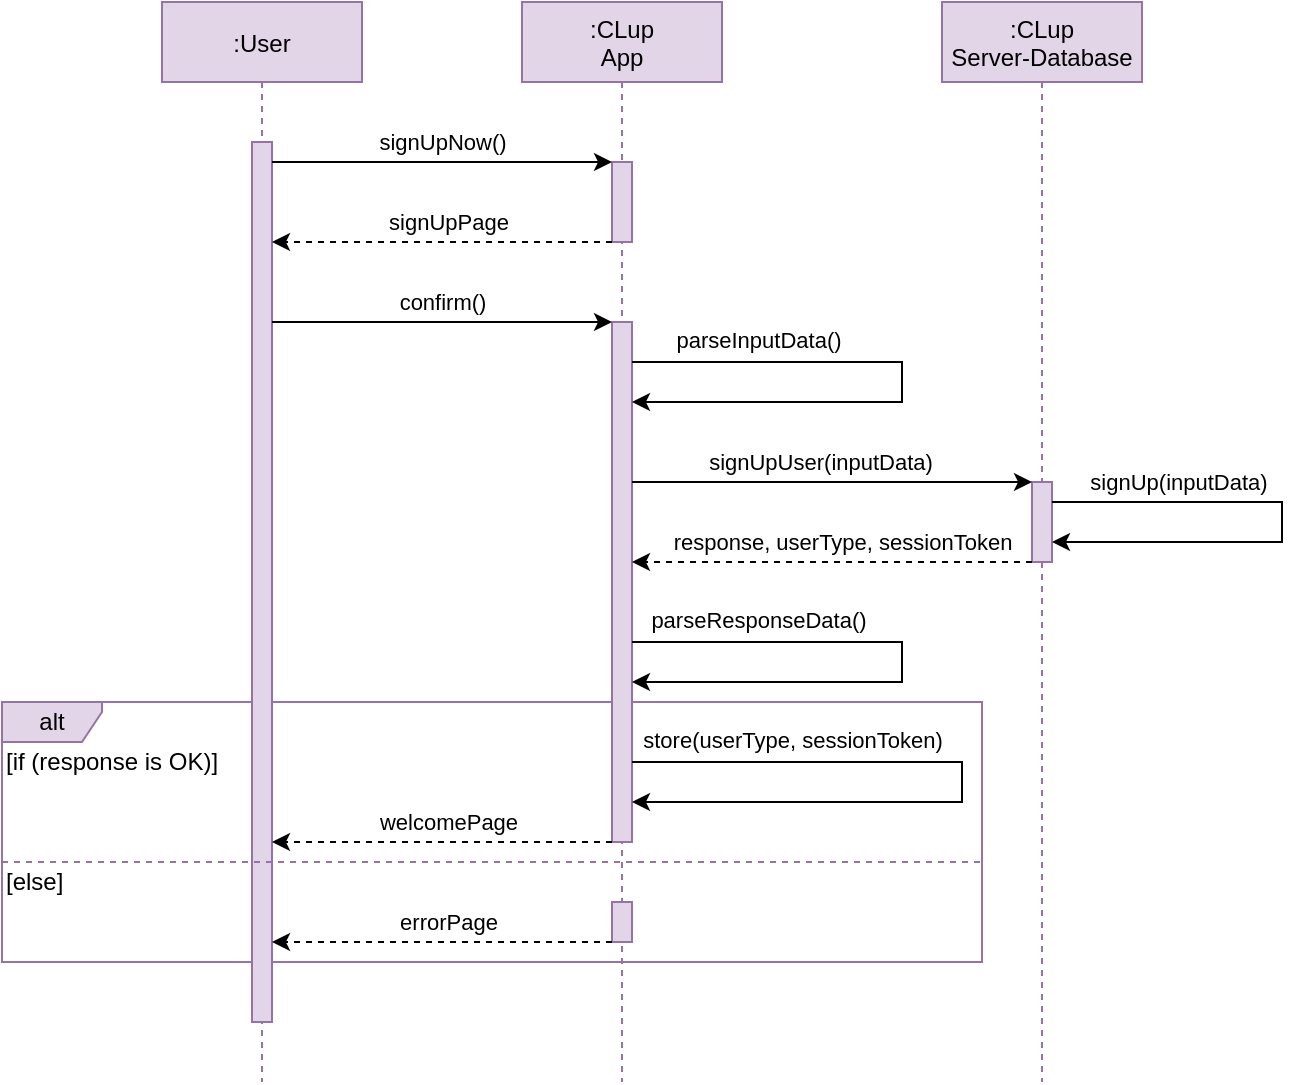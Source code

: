 <mxfile version="13.9.3" type="google"><diagram id="kgpKYQtTHZ0yAKxKKP6v" name="Page-1"><mxGraphModel dx="1878" dy="1048" grid="1" gridSize="10" guides="1" tooltips="1" connect="1" arrows="1" fold="1" page="1" pageScale="1" pageWidth="850" pageHeight="1100" math="0" shadow="0"><root><mxCell id="0"/><mxCell id="1" parent="0"/><mxCell id="1RnRAPhu5Lm07HQ_QJAN-17" value="alt" style="shape=umlFrame;whiteSpace=wrap;html=1;rounded=0;shadow=0;strokeColor=#9673a6;strokeWidth=1;fillColor=#e1d5e7;width=50;height=20;" parent="1" vertex="1"><mxGeometry x="100" y="470" width="490" height="130" as="geometry"/></mxCell><mxCell id="3nuBFxr9cyL0pnOWT2aG-1" value=":User" style="shape=umlLifeline;perimeter=lifelinePerimeter;container=1;collapsible=0;recursiveResize=0;rounded=0;shadow=0;strokeWidth=1;fillColor=#e1d5e7;strokeColor=#9673a6;" parent="1" vertex="1"><mxGeometry x="180" y="120" width="100" height="540" as="geometry"/></mxCell><mxCell id="3nuBFxr9cyL0pnOWT2aG-2" value="" style="points=[];perimeter=orthogonalPerimeter;rounded=0;shadow=0;strokeWidth=1;fillColor=#e1d5e7;strokeColor=#9673a6;" parent="3nuBFxr9cyL0pnOWT2aG-1" vertex="1"><mxGeometry x="45" y="70" width="10" height="440" as="geometry"/></mxCell><mxCell id="3nuBFxr9cyL0pnOWT2aG-5" value=":CLup&#10;App" style="shape=umlLifeline;perimeter=lifelinePerimeter;container=1;collapsible=0;recursiveResize=0;rounded=0;shadow=0;strokeWidth=1;fillColor=#e1d5e7;strokeColor=#9673a6;" parent="1" vertex="1"><mxGeometry x="360" y="120" width="100" height="540" as="geometry"/></mxCell><mxCell id="YAa7T2UwzeYT11A3gGJA-1" value="" style="points=[];perimeter=orthogonalPerimeter;rounded=0;shadow=0;strokeWidth=1;fillColor=#e1d5e7;strokeColor=#9673a6;" vertex="1" parent="3nuBFxr9cyL0pnOWT2aG-5"><mxGeometry x="45" y="80" width="10" height="40" as="geometry"/></mxCell><mxCell id="YAa7T2UwzeYT11A3gGJA-16" value="" style="points=[];perimeter=orthogonalPerimeter;rounded=0;shadow=0;strokeWidth=1;fillColor=#e1d5e7;strokeColor=#9673a6;" vertex="1" parent="3nuBFxr9cyL0pnOWT2aG-5"><mxGeometry x="45" y="450" width="10" height="20" as="geometry"/></mxCell><mxCell id="7JdzxIPSqIo2gTzsp7pq-4" value=":CLup&#10;Server-Database" style="shape=umlLifeline;perimeter=lifelinePerimeter;container=1;collapsible=0;recursiveResize=0;rounded=0;shadow=0;strokeWidth=1;fillColor=#e1d5e7;strokeColor=#9673a6;size=40;" parent="1" vertex="1"><mxGeometry x="570" y="120" width="100" height="540" as="geometry"/></mxCell><mxCell id="7JdzxIPSqIo2gTzsp7pq-5" value="" style="points=[];perimeter=orthogonalPerimeter;rounded=0;shadow=0;strokeWidth=1;fillColor=#e1d5e7;strokeColor=#9673a6;" parent="7JdzxIPSqIo2gTzsp7pq-4" vertex="1"><mxGeometry x="45" y="240" width="10" height="40" as="geometry"/></mxCell><mxCell id="7JdzxIPSqIo2gTzsp7pq-27" value="&lt;meta charset=&quot;utf-8&quot;&gt;&lt;span style=&quot;color: rgba(0, 0, 0, 0); font-family: monospace; font-size: 0px; font-style: normal; font-weight: 400; letter-spacing: normal; text-indent: 0px; text-transform: none; word-spacing: 0px; background-color: rgb(248, 249, 250); display: inline; float: none;&quot;&gt;&amp;nbsp;&lt;/span&gt;" style="edgeStyle=orthogonalEdgeStyle;rounded=0;orthogonalLoop=1;jettySize=auto;html=1;" parent="7JdzxIPSqIo2gTzsp7pq-4" source="7JdzxIPSqIo2gTzsp7pq-5" target="7JdzxIPSqIo2gTzsp7pq-5" edge="1"><mxGeometry relative="1" as="geometry"><Array as="points"><mxPoint x="170" y="250"/><mxPoint x="170" y="270"/></Array></mxGeometry></mxCell><mxCell id="7JdzxIPSqIo2gTzsp7pq-28" value="signUp(inputData)" style="edgeLabel;html=1;align=center;verticalAlign=middle;resizable=0;points=[];" parent="7JdzxIPSqIo2gTzsp7pq-27" vertex="1" connectable="0"><mxGeometry x="-0.739" relative="1" as="geometry"><mxPoint x="29.76" y="-10" as="offset"/></mxGeometry></mxCell><mxCell id="wEyUh7sZ4aybXk5iiQh8-13" value="" style="points=[];perimeter=orthogonalPerimeter;rounded=0;shadow=0;strokeWidth=1;fillColor=#e1d5e7;strokeColor=#9673a6;" parent="1" vertex="1"><mxGeometry x="405" y="280" width="10" height="260" as="geometry"/></mxCell><mxCell id="wEyUh7sZ4aybXk5iiQh8-30" style="edgeStyle=orthogonalEdgeStyle;rounded=0;orthogonalLoop=1;jettySize=auto;html=1;dashed=1;" parent="1" source="7JdzxIPSqIo2gTzsp7pq-5" edge="1" target="wEyUh7sZ4aybXk5iiQh8-13"><mxGeometry relative="1" as="geometry"><Array as="points"><mxPoint x="590" y="400"/><mxPoint x="590" y="400"/></Array><mxPoint x="415" y="460" as="targetPoint"/><mxPoint x="670" y="420" as="sourcePoint"/></mxGeometry></mxCell><mxCell id="wEyUh7sZ4aybXk5iiQh8-31" value="response, userType, sessionToken" style="edgeLabel;html=1;align=center;verticalAlign=middle;resizable=0;points=[];" parent="wEyUh7sZ4aybXk5iiQh8-30" vertex="1" connectable="0"><mxGeometry x="-0.15" y="5" relative="1" as="geometry"><mxPoint x="-9.8" y="-15" as="offset"/></mxGeometry></mxCell><mxCell id="wEyUh7sZ4aybXk5iiQh8-37" style="edgeStyle=orthogonalEdgeStyle;rounded=0;orthogonalLoop=1;jettySize=auto;html=1;" parent="1" target="7JdzxIPSqIo2gTzsp7pq-5" edge="1"><mxGeometry relative="1" as="geometry"><mxPoint x="415" y="360" as="sourcePoint"/><mxPoint x="425" y="380.5" as="targetPoint"/><Array as="points"><mxPoint x="550" y="360"/><mxPoint x="550" y="360"/></Array></mxGeometry></mxCell><mxCell id="wEyUh7sZ4aybXk5iiQh8-38" value="signUpUser(inputData)" style="edgeLabel;html=1;align=center;verticalAlign=middle;resizable=0;points=[];" parent="wEyUh7sZ4aybXk5iiQh8-37" vertex="1" connectable="0"><mxGeometry x="-0.435" y="-2" relative="1" as="geometry"><mxPoint x="37.0" y="-12" as="offset"/></mxGeometry></mxCell><mxCell id="1RnRAPhu5Lm07HQ_QJAN-18" value="[if (response is OK)]" style="text;html=1;align=left;verticalAlign=middle;resizable=0;points=[];autosize=1;" parent="1" vertex="1"><mxGeometry x="100" y="490" width="120" height="20" as="geometry"/></mxCell><mxCell id="1RnRAPhu5Lm07HQ_QJAN-19" style="edgeStyle=orthogonalEdgeStyle;rounded=0;orthogonalLoop=1;jettySize=auto;html=1;" parent="1" edge="1" target="wEyUh7sZ4aybXk5iiQh8-13" source="wEyUh7sZ4aybXk5iiQh8-13"><mxGeometry relative="1" as="geometry"><mxPoint x="415" y="440" as="sourcePoint"/><mxPoint x="415" y="460" as="targetPoint"/><Array as="points"><mxPoint x="550" y="440"/><mxPoint x="550" y="460"/></Array></mxGeometry></mxCell><mxCell id="1RnRAPhu5Lm07HQ_QJAN-20" value="parseResponseData()" style="edgeLabel;html=1;align=center;verticalAlign=middle;resizable=0;points=[];" parent="1RnRAPhu5Lm07HQ_QJAN-19" vertex="1" connectable="0"><mxGeometry x="-0.435" y="-2" relative="1" as="geometry"><mxPoint x="-18.86" y="-13.03" as="offset"/></mxGeometry></mxCell><mxCell id="5_1rXShNuwzfsD5ebmAd-3" style="edgeStyle=orthogonalEdgeStyle;rounded=0;orthogonalLoop=1;jettySize=auto;html=1;" parent="1" target="wEyUh7sZ4aybXk5iiQh8-13" edge="1"><mxGeometry relative="1" as="geometry"><Array as="points"><mxPoint x="380" y="280"/><mxPoint x="380" y="280"/></Array><mxPoint x="235" y="280" as="sourcePoint"/></mxGeometry></mxCell><mxCell id="5_1rXShNuwzfsD5ebmAd-4" value="confirm()" style="edgeLabel;html=1;align=center;verticalAlign=middle;resizable=0;points=[];" parent="5_1rXShNuwzfsD5ebmAd-3" vertex="1" connectable="0"><mxGeometry x="0.706" y="47" relative="1" as="geometry"><mxPoint x="-60.14" y="37" as="offset"/></mxGeometry></mxCell><mxCell id="YAa7T2UwzeYT11A3gGJA-2" style="edgeStyle=orthogonalEdgeStyle;rounded=0;orthogonalLoop=1;jettySize=auto;html=1;" edge="1" parent="1" source="3nuBFxr9cyL0pnOWT2aG-2" target="YAa7T2UwzeYT11A3gGJA-1"><mxGeometry relative="1" as="geometry"><Array as="points"><mxPoint x="390" y="200"/><mxPoint x="390" y="200"/></Array><mxPoint x="270" y="250" as="sourcePoint"/><mxPoint x="440" y="250" as="targetPoint"/></mxGeometry></mxCell><mxCell id="YAa7T2UwzeYT11A3gGJA-3" value="signUpNow()" style="edgeLabel;html=1;align=center;verticalAlign=middle;resizable=0;points=[];" vertex="1" connectable="0" parent="YAa7T2UwzeYT11A3gGJA-2"><mxGeometry x="0.706" y="47" relative="1" as="geometry"><mxPoint x="-60.14" y="37" as="offset"/></mxGeometry></mxCell><mxCell id="YAa7T2UwzeYT11A3gGJA-4" style="edgeStyle=orthogonalEdgeStyle;rounded=0;orthogonalLoop=1;jettySize=auto;html=1;dashed=1;" edge="1" parent="1" source="YAa7T2UwzeYT11A3gGJA-1" target="3nuBFxr9cyL0pnOWT2aG-2"><mxGeometry relative="1" as="geometry"><Array as="points"><mxPoint x="340" y="240"/><mxPoint x="340" y="240"/></Array><mxPoint x="245" y="270" as="targetPoint"/><mxPoint x="415" y="270" as="sourcePoint"/></mxGeometry></mxCell><mxCell id="YAa7T2UwzeYT11A3gGJA-5" value="signUpPage" style="edgeLabel;html=1;align=center;verticalAlign=middle;resizable=0;points=[];" vertex="1" connectable="0" parent="YAa7T2UwzeYT11A3gGJA-4"><mxGeometry x="-0.15" y="5" relative="1" as="geometry"><mxPoint x="-9.8" y="-15" as="offset"/></mxGeometry></mxCell><mxCell id="YAa7T2UwzeYT11A3gGJA-6" style="edgeStyle=orthogonalEdgeStyle;rounded=0;orthogonalLoop=1;jettySize=auto;html=1;" edge="1" parent="1" source="wEyUh7sZ4aybXk5iiQh8-13" target="wEyUh7sZ4aybXk5iiQh8-13"><mxGeometry relative="1" as="geometry"><mxPoint x="415" y="290" as="sourcePoint"/><mxPoint x="415" y="310" as="targetPoint"/><Array as="points"><mxPoint x="550" y="300"/><mxPoint x="550" y="320"/></Array></mxGeometry></mxCell><mxCell id="YAa7T2UwzeYT11A3gGJA-7" value="parseInputData()" style="edgeLabel;html=1;align=center;verticalAlign=middle;resizable=0;points=[];" vertex="1" connectable="0" parent="YAa7T2UwzeYT11A3gGJA-6"><mxGeometry x="-0.435" y="-2" relative="1" as="geometry"><mxPoint x="-18.86" y="-13.03" as="offset"/></mxGeometry></mxCell><mxCell id="YAa7T2UwzeYT11A3gGJA-10" style="edgeStyle=orthogonalEdgeStyle;rounded=0;orthogonalLoop=1;jettySize=auto;html=1;" edge="1" parent="1" source="wEyUh7sZ4aybXk5iiQh8-13" target="wEyUh7sZ4aybXk5iiQh8-13"><mxGeometry relative="1" as="geometry"><mxPoint x="425" y="500" as="sourcePoint"/><mxPoint x="425" y="520" as="targetPoint"/><Array as="points"><mxPoint x="580" y="500"/><mxPoint x="580" y="520"/></Array></mxGeometry></mxCell><mxCell id="YAa7T2UwzeYT11A3gGJA-11" value="store(userType, sessionToken)" style="edgeLabel;html=1;align=center;verticalAlign=middle;resizable=0;points=[];" vertex="1" connectable="0" parent="YAa7T2UwzeYT11A3gGJA-10"><mxGeometry x="-0.435" y="-2" relative="1" as="geometry"><mxPoint x="-18.86" y="-13.03" as="offset"/></mxGeometry></mxCell><mxCell id="YAa7T2UwzeYT11A3gGJA-14" style="edgeStyle=orthogonalEdgeStyle;rounded=0;orthogonalLoop=1;jettySize=auto;html=1;dashed=1;" edge="1" parent="1" source="wEyUh7sZ4aybXk5iiQh8-13" target="3nuBFxr9cyL0pnOWT2aG-2"><mxGeometry relative="1" as="geometry"><Array as="points"><mxPoint x="310" y="540"/><mxPoint x="310" y="540"/></Array><mxPoint x="235" y="540" as="targetPoint"/><mxPoint x="405" y="540" as="sourcePoint"/></mxGeometry></mxCell><mxCell id="YAa7T2UwzeYT11A3gGJA-15" value="welcomePage" style="edgeLabel;html=1;align=center;verticalAlign=middle;resizable=0;points=[];" vertex="1" connectable="0" parent="YAa7T2UwzeYT11A3gGJA-14"><mxGeometry x="-0.15" y="5" relative="1" as="geometry"><mxPoint x="-9.8" y="-15" as="offset"/></mxGeometry></mxCell><mxCell id="YAa7T2UwzeYT11A3gGJA-17" style="edgeStyle=orthogonalEdgeStyle;rounded=0;orthogonalLoop=1;jettySize=auto;html=1;dashed=1;" edge="1" parent="1" source="YAa7T2UwzeYT11A3gGJA-16" target="3nuBFxr9cyL0pnOWT2aG-2"><mxGeometry relative="1" as="geometry"><Array as="points"><mxPoint x="340" y="590"/><mxPoint x="340" y="590"/></Array><mxPoint x="235" y="590" as="targetPoint"/><mxPoint x="405" y="590" as="sourcePoint"/></mxGeometry></mxCell><mxCell id="YAa7T2UwzeYT11A3gGJA-18" value="errorPage" style="edgeLabel;html=1;align=center;verticalAlign=middle;resizable=0;points=[];" vertex="1" connectable="0" parent="YAa7T2UwzeYT11A3gGJA-17"><mxGeometry x="-0.15" y="5" relative="1" as="geometry"><mxPoint x="-9.8" y="-15" as="offset"/></mxGeometry></mxCell><mxCell id="YAa7T2UwzeYT11A3gGJA-20" value="" style="endArrow=none;dashed=1;html=1;fillColor=#e1d5e7;strokeColor=#9673a6;" edge="1" parent="1"><mxGeometry width="50" height="50" relative="1" as="geometry"><mxPoint x="100" y="550" as="sourcePoint"/><mxPoint x="590" y="550" as="targetPoint"/></mxGeometry></mxCell><mxCell id="YAa7T2UwzeYT11A3gGJA-21" value="[else]" style="text;html=1;align=left;verticalAlign=middle;resizable=0;points=[];autosize=1;" vertex="1" parent="1"><mxGeometry x="100" y="550" width="40" height="20" as="geometry"/></mxCell></root></mxGraphModel></diagram></mxfile>
